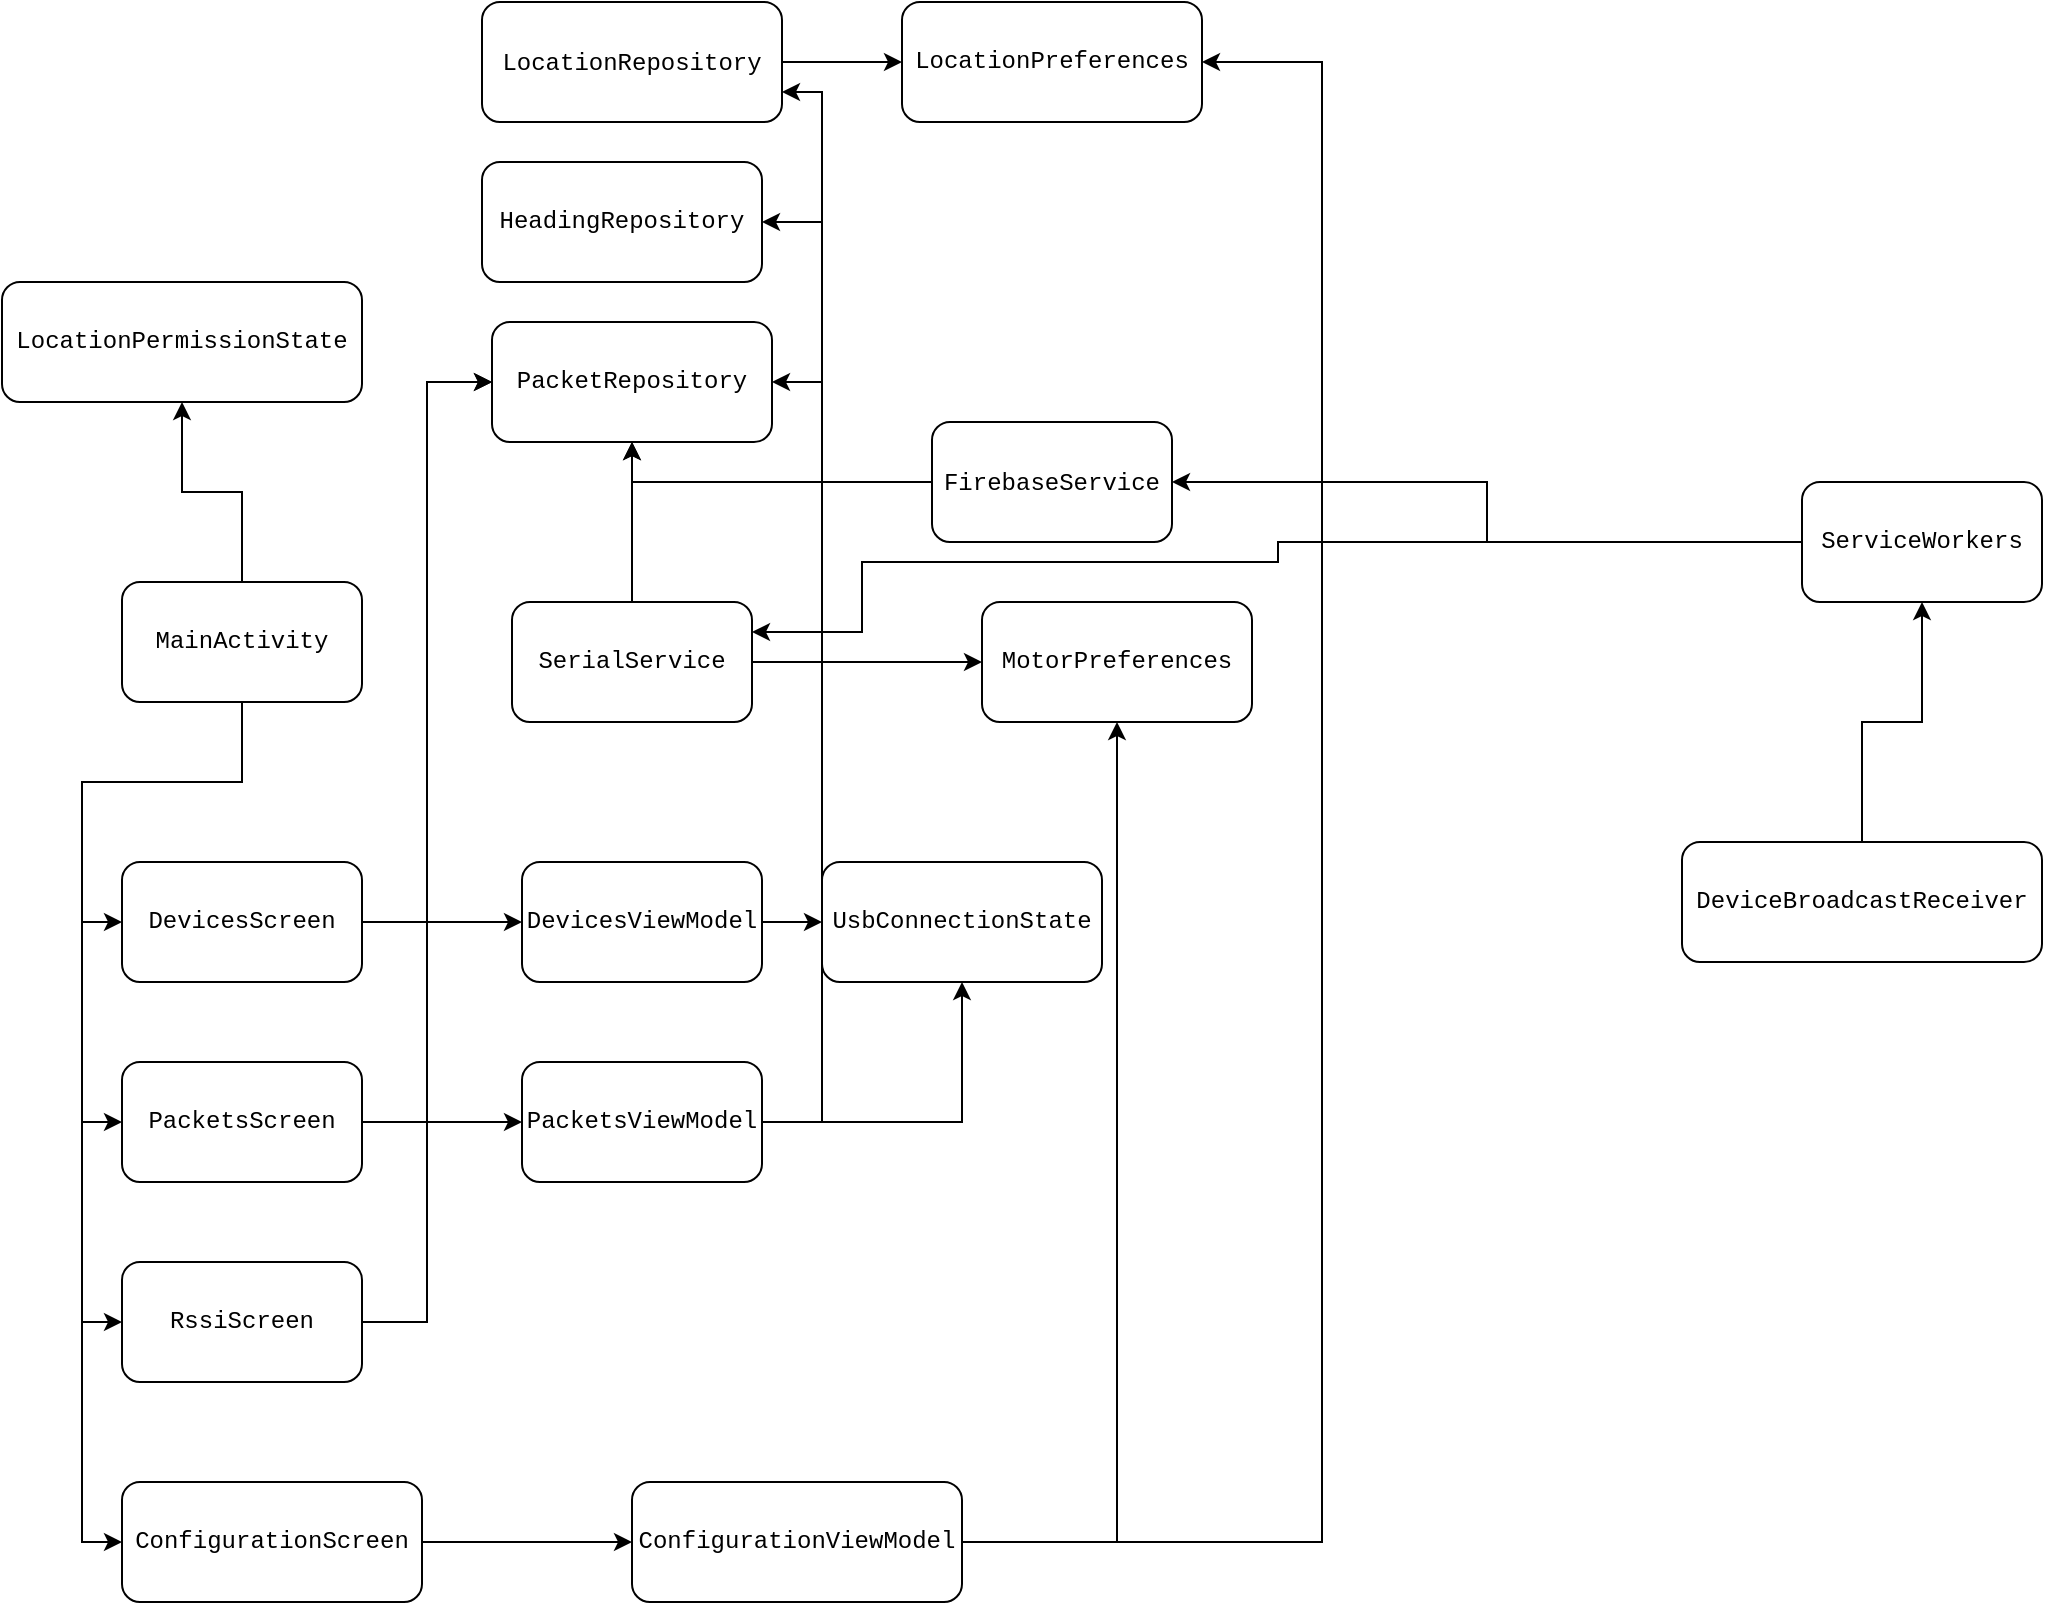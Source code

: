 <mxfile version="20.1.4" type="github">
  <diagram id="aEbpZPCc_LlG3ioPgZWl" name="Page-1">
    <mxGraphModel dx="1739" dy="788" grid="1" gridSize="10" guides="1" tooltips="1" connect="1" arrows="1" fold="1" page="1" pageScale="1" pageWidth="850" pageHeight="1100" math="1" shadow="0">
      <root>
        <mxCell id="0" />
        <mxCell id="1" parent="0" />
        <mxCell id="ZS1P1wIDxHiVlfbV4E8Z-8" value="" style="edgeStyle=orthogonalEdgeStyle;rounded=0;orthogonalLoop=1;jettySize=auto;html=1;fontFamily=Courier New;" parent="1" source="ZS1P1wIDxHiVlfbV4E8Z-1" target="ZS1P1wIDxHiVlfbV4E8Z-7" edge="1">
          <mxGeometry relative="1" as="geometry" />
        </mxCell>
        <mxCell id="ZS1P1wIDxHiVlfbV4E8Z-1" value="&lt;font face=&quot;Courier New&quot;&gt;LocationRepository&lt;/font&gt;" style="rounded=1;whiteSpace=wrap;html=1;" parent="1" vertex="1">
          <mxGeometry x="230" y="70" width="150" height="60" as="geometry" />
        </mxCell>
        <mxCell id="ZS1P1wIDxHiVlfbV4E8Z-5" value="HeadingRepository" style="rounded=1;whiteSpace=wrap;html=1;fontFamily=Courier New;" parent="1" vertex="1">
          <mxGeometry x="230" y="150" width="140" height="60" as="geometry" />
        </mxCell>
        <mxCell id="ZS1P1wIDxHiVlfbV4E8Z-6" value="PacketRepository" style="rounded=1;whiteSpace=wrap;html=1;fontFamily=Courier New;" parent="1" vertex="1">
          <mxGeometry x="235" y="230" width="140" height="60" as="geometry" />
        </mxCell>
        <mxCell id="ZS1P1wIDxHiVlfbV4E8Z-7" value="LocationPreferences" style="rounded=1;whiteSpace=wrap;html=1;fontFamily=Courier New;" parent="1" vertex="1">
          <mxGeometry x="440" y="70" width="150" height="60" as="geometry" />
        </mxCell>
        <mxCell id="ZS1P1wIDxHiVlfbV4E8Z-16" value="" style="edgeStyle=orthogonalEdgeStyle;rounded=0;orthogonalLoop=1;jettySize=auto;html=1;fontFamily=Courier New;" parent="1" source="ZS1P1wIDxHiVlfbV4E8Z-9" target="ZS1P1wIDxHiVlfbV4E8Z-15" edge="1">
          <mxGeometry relative="1" as="geometry" />
        </mxCell>
        <mxCell id="ZS1P1wIDxHiVlfbV4E8Z-9" value="DevicesScreen" style="rounded=1;whiteSpace=wrap;html=1;fontFamily=Courier New;" parent="1" vertex="1">
          <mxGeometry x="50" y="500" width="120" height="60" as="geometry" />
        </mxCell>
        <mxCell id="ZS1P1wIDxHiVlfbV4E8Z-18" style="edgeStyle=orthogonalEdgeStyle;rounded=0;orthogonalLoop=1;jettySize=auto;html=1;entryX=0;entryY=0.5;entryDx=0;entryDy=0;fontFamily=Courier New;" parent="1" source="ZS1P1wIDxHiVlfbV4E8Z-10" target="ZS1P1wIDxHiVlfbV4E8Z-6" edge="1">
          <mxGeometry relative="1" as="geometry" />
        </mxCell>
        <mxCell id="N3EX40RR_QJDh5tI2itQ-2" value="" style="edgeStyle=orthogonalEdgeStyle;rounded=0;orthogonalLoop=1;jettySize=auto;html=1;fontFamily=Courier New;" parent="1" source="ZS1P1wIDxHiVlfbV4E8Z-10" target="N3EX40RR_QJDh5tI2itQ-1" edge="1">
          <mxGeometry relative="1" as="geometry" />
        </mxCell>
        <mxCell id="ZS1P1wIDxHiVlfbV4E8Z-10" value="PacketsScreen" style="rounded=1;whiteSpace=wrap;html=1;fontFamily=Courier New;" parent="1" vertex="1">
          <mxGeometry x="50" y="600" width="120" height="60" as="geometry" />
        </mxCell>
        <mxCell id="ZS1P1wIDxHiVlfbV4E8Z-20" style="edgeStyle=orthogonalEdgeStyle;rounded=0;orthogonalLoop=1;jettySize=auto;html=1;exitX=1;exitY=0.5;exitDx=0;exitDy=0;entryX=0;entryY=0.5;entryDx=0;entryDy=0;fontFamily=Courier New;" parent="1" source="ZS1P1wIDxHiVlfbV4E8Z-11" target="ZS1P1wIDxHiVlfbV4E8Z-6" edge="1">
          <mxGeometry relative="1" as="geometry" />
        </mxCell>
        <mxCell id="ZS1P1wIDxHiVlfbV4E8Z-11" value="RssiScreen" style="rounded=1;whiteSpace=wrap;html=1;fontFamily=Courier New;" parent="1" vertex="1">
          <mxGeometry x="50" y="700" width="120" height="60" as="geometry" />
        </mxCell>
        <mxCell id="N3EX40RR_QJDh5tI2itQ-5" value="" style="edgeStyle=orthogonalEdgeStyle;rounded=0;orthogonalLoop=1;jettySize=auto;html=1;fontFamily=Courier New;" parent="1" source="ZS1P1wIDxHiVlfbV4E8Z-12" target="N3EX40RR_QJDh5tI2itQ-4" edge="1">
          <mxGeometry relative="1" as="geometry" />
        </mxCell>
        <mxCell id="ZS1P1wIDxHiVlfbV4E8Z-12" value="ConfigurationScreen" style="rounded=1;whiteSpace=wrap;html=1;fontFamily=Courier New;" parent="1" vertex="1">
          <mxGeometry x="50" y="810" width="150" height="60" as="geometry" />
        </mxCell>
        <mxCell id="ZS1P1wIDxHiVlfbV4E8Z-17" style="edgeStyle=orthogonalEdgeStyle;rounded=0;orthogonalLoop=1;jettySize=auto;html=1;entryX=0;entryY=0.5;entryDx=0;entryDy=0;fontFamily=Courier New;" parent="1" source="ZS1P1wIDxHiVlfbV4E8Z-13" target="ZS1P1wIDxHiVlfbV4E8Z-14" edge="1">
          <mxGeometry relative="1" as="geometry" />
        </mxCell>
        <mxCell id="ZS1P1wIDxHiVlfbV4E8Z-19" style="edgeStyle=orthogonalEdgeStyle;rounded=0;orthogonalLoop=1;jettySize=auto;html=1;exitX=0.5;exitY=0;exitDx=0;exitDy=0;entryX=0.5;entryY=1;entryDx=0;entryDy=0;fontFamily=Courier New;" parent="1" source="ZS1P1wIDxHiVlfbV4E8Z-13" target="ZS1P1wIDxHiVlfbV4E8Z-6" edge="1">
          <mxGeometry relative="1" as="geometry" />
        </mxCell>
        <mxCell id="ZS1P1wIDxHiVlfbV4E8Z-13" value="SerialService" style="rounded=1;whiteSpace=wrap;html=1;fontFamily=Courier New;" parent="1" vertex="1">
          <mxGeometry x="245" y="370" width="120" height="60" as="geometry" />
        </mxCell>
        <mxCell id="ZS1P1wIDxHiVlfbV4E8Z-14" value="MotorPreferences" style="rounded=1;whiteSpace=wrap;html=1;fontFamily=Courier New;" parent="1" vertex="1">
          <mxGeometry x="480" y="370" width="135" height="60" as="geometry" />
        </mxCell>
        <mxCell id="N3EX40RR_QJDh5tI2itQ-11" value="" style="edgeStyle=orthogonalEdgeStyle;rounded=0;orthogonalLoop=1;jettySize=auto;html=1;fontFamily=Courier New;" parent="1" source="ZS1P1wIDxHiVlfbV4E8Z-15" target="N3EX40RR_QJDh5tI2itQ-10" edge="1">
          <mxGeometry relative="1" as="geometry" />
        </mxCell>
        <mxCell id="ZS1P1wIDxHiVlfbV4E8Z-15" value="DevicesViewModel" style="whiteSpace=wrap;html=1;fontFamily=Courier New;rounded=1;" parent="1" vertex="1">
          <mxGeometry x="250" y="500" width="120" height="60" as="geometry" />
        </mxCell>
        <mxCell id="N3EX40RR_QJDh5tI2itQ-3" style="edgeStyle=orthogonalEdgeStyle;rounded=0;orthogonalLoop=1;jettySize=auto;html=1;entryX=1;entryY=0.5;entryDx=0;entryDy=0;fontFamily=Courier New;" parent="1" source="N3EX40RR_QJDh5tI2itQ-1" target="ZS1P1wIDxHiVlfbV4E8Z-6" edge="1">
          <mxGeometry relative="1" as="geometry">
            <Array as="points">
              <mxPoint x="400" y="630" />
              <mxPoint x="400" y="260" />
            </Array>
          </mxGeometry>
        </mxCell>
        <mxCell id="N3EX40RR_QJDh5tI2itQ-8" style="edgeStyle=orthogonalEdgeStyle;rounded=0;orthogonalLoop=1;jettySize=auto;html=1;exitX=1;exitY=0.5;exitDx=0;exitDy=0;entryX=1;entryY=0.5;entryDx=0;entryDy=0;fontFamily=Courier New;" parent="1" source="N3EX40RR_QJDh5tI2itQ-1" target="ZS1P1wIDxHiVlfbV4E8Z-5" edge="1">
          <mxGeometry relative="1" as="geometry">
            <Array as="points">
              <mxPoint x="400" y="630" />
              <mxPoint x="400" y="180" />
            </Array>
          </mxGeometry>
        </mxCell>
        <mxCell id="N3EX40RR_QJDh5tI2itQ-9" style="edgeStyle=orthogonalEdgeStyle;rounded=0;orthogonalLoop=1;jettySize=auto;html=1;exitX=1;exitY=0.5;exitDx=0;exitDy=0;entryX=1;entryY=0.75;entryDx=0;entryDy=0;fontFamily=Courier New;" parent="1" source="N3EX40RR_QJDh5tI2itQ-1" target="ZS1P1wIDxHiVlfbV4E8Z-1" edge="1">
          <mxGeometry relative="1" as="geometry">
            <Array as="points">
              <mxPoint x="400" y="630" />
              <mxPoint x="400" y="115" />
            </Array>
          </mxGeometry>
        </mxCell>
        <mxCell id="R_6KJwTG_IX2S-p0hQit-5" style="edgeStyle=orthogonalEdgeStyle;rounded=0;orthogonalLoop=1;jettySize=auto;html=1;fontFamily=Courier New;" edge="1" parent="1" source="N3EX40RR_QJDh5tI2itQ-1" target="N3EX40RR_QJDh5tI2itQ-10">
          <mxGeometry relative="1" as="geometry" />
        </mxCell>
        <mxCell id="N3EX40RR_QJDh5tI2itQ-1" value="PacketsViewModel" style="whiteSpace=wrap;html=1;fontFamily=Courier New;rounded=1;" parent="1" vertex="1">
          <mxGeometry x="250" y="600" width="120" height="60" as="geometry" />
        </mxCell>
        <mxCell id="N3EX40RR_QJDh5tI2itQ-6" style="edgeStyle=orthogonalEdgeStyle;rounded=0;orthogonalLoop=1;jettySize=auto;html=1;exitX=1;exitY=0.5;exitDx=0;exitDy=0;entryX=0.5;entryY=1;entryDx=0;entryDy=0;fontFamily=Courier New;" parent="1" source="N3EX40RR_QJDh5tI2itQ-4" target="ZS1P1wIDxHiVlfbV4E8Z-14" edge="1">
          <mxGeometry relative="1" as="geometry" />
        </mxCell>
        <mxCell id="N3EX40RR_QJDh5tI2itQ-7" style="edgeStyle=orthogonalEdgeStyle;rounded=0;orthogonalLoop=1;jettySize=auto;html=1;exitX=1;exitY=0.5;exitDx=0;exitDy=0;entryX=1;entryY=0.5;entryDx=0;entryDy=0;fontFamily=Courier New;" parent="1" source="N3EX40RR_QJDh5tI2itQ-4" target="ZS1P1wIDxHiVlfbV4E8Z-7" edge="1">
          <mxGeometry relative="1" as="geometry">
            <Array as="points">
              <mxPoint x="650" y="840" />
              <mxPoint x="650" y="100" />
            </Array>
          </mxGeometry>
        </mxCell>
        <mxCell id="N3EX40RR_QJDh5tI2itQ-4" value="ConfigurationViewModel" style="rounded=1;whiteSpace=wrap;html=1;fontFamily=Courier New;" parent="1" vertex="1">
          <mxGeometry x="305" y="810" width="165" height="60" as="geometry" />
        </mxCell>
        <mxCell id="N3EX40RR_QJDh5tI2itQ-10" value="UsbConnectionState" style="rounded=1;whiteSpace=wrap;html=1;fontFamily=Courier New;" parent="1" vertex="1">
          <mxGeometry x="400" y="500" width="140" height="60" as="geometry" />
        </mxCell>
        <mxCell id="N3EX40RR_QJDh5tI2itQ-13" style="edgeStyle=orthogonalEdgeStyle;rounded=0;orthogonalLoop=1;jettySize=auto;html=1;entryX=0;entryY=0.5;entryDx=0;entryDy=0;fontFamily=Courier New;" parent="1" source="N3EX40RR_QJDh5tI2itQ-12" target="ZS1P1wIDxHiVlfbV4E8Z-9" edge="1">
          <mxGeometry relative="1" as="geometry" />
        </mxCell>
        <mxCell id="N3EX40RR_QJDh5tI2itQ-14" style="edgeStyle=orthogonalEdgeStyle;rounded=0;orthogonalLoop=1;jettySize=auto;html=1;entryX=0;entryY=0.5;entryDx=0;entryDy=0;fontFamily=Courier New;" parent="1" source="N3EX40RR_QJDh5tI2itQ-12" target="ZS1P1wIDxHiVlfbV4E8Z-10" edge="1">
          <mxGeometry relative="1" as="geometry">
            <Array as="points">
              <mxPoint x="110" y="460" />
              <mxPoint x="30" y="460" />
              <mxPoint x="30" y="630" />
            </Array>
          </mxGeometry>
        </mxCell>
        <mxCell id="N3EX40RR_QJDh5tI2itQ-15" style="edgeStyle=orthogonalEdgeStyle;rounded=0;orthogonalLoop=1;jettySize=auto;html=1;entryX=0;entryY=0.5;entryDx=0;entryDy=0;fontFamily=Courier New;" parent="1" source="N3EX40RR_QJDh5tI2itQ-12" target="ZS1P1wIDxHiVlfbV4E8Z-11" edge="1">
          <mxGeometry relative="1" as="geometry">
            <Array as="points">
              <mxPoint x="110" y="460" />
              <mxPoint x="30" y="460" />
              <mxPoint x="30" y="730" />
            </Array>
          </mxGeometry>
        </mxCell>
        <mxCell id="N3EX40RR_QJDh5tI2itQ-16" style="edgeStyle=orthogonalEdgeStyle;rounded=0;orthogonalLoop=1;jettySize=auto;html=1;exitX=0.5;exitY=1;exitDx=0;exitDy=0;entryX=0;entryY=0.5;entryDx=0;entryDy=0;fontFamily=Courier New;" parent="1" source="N3EX40RR_QJDh5tI2itQ-12" target="ZS1P1wIDxHiVlfbV4E8Z-12" edge="1">
          <mxGeometry relative="1" as="geometry">
            <Array as="points">
              <mxPoint x="110" y="460" />
              <mxPoint x="30" y="460" />
              <mxPoint x="30" y="840" />
            </Array>
          </mxGeometry>
        </mxCell>
        <mxCell id="R_6KJwTG_IX2S-p0hQit-7" style="edgeStyle=orthogonalEdgeStyle;rounded=0;orthogonalLoop=1;jettySize=auto;html=1;entryX=0.5;entryY=1;entryDx=0;entryDy=0;fontFamily=Courier New;" edge="1" parent="1" source="N3EX40RR_QJDh5tI2itQ-12" target="R_6KJwTG_IX2S-p0hQit-6">
          <mxGeometry relative="1" as="geometry" />
        </mxCell>
        <mxCell id="N3EX40RR_QJDh5tI2itQ-12" value="MainActivity" style="rounded=1;whiteSpace=wrap;html=1;fontFamily=Courier New;" parent="1" vertex="1">
          <mxGeometry x="50" y="360" width="120" height="60" as="geometry" />
        </mxCell>
        <mxCell id="R_6KJwTG_IX2S-p0hQit-2" style="edgeStyle=orthogonalEdgeStyle;rounded=0;orthogonalLoop=1;jettySize=auto;html=1;entryX=0.5;entryY=1;entryDx=0;entryDy=0;fontFamily=Courier New;" edge="1" parent="1" source="R_6KJwTG_IX2S-p0hQit-1" target="ZS1P1wIDxHiVlfbV4E8Z-6">
          <mxGeometry relative="1" as="geometry" />
        </mxCell>
        <mxCell id="R_6KJwTG_IX2S-p0hQit-1" value="&lt;font face=&quot;Courier New&quot;&gt;FirebaseService&lt;/font&gt;" style="rounded=1;whiteSpace=wrap;html=1;" vertex="1" parent="1">
          <mxGeometry x="455" y="280" width="120" height="60" as="geometry" />
        </mxCell>
        <mxCell id="R_6KJwTG_IX2S-p0hQit-6" value="LocationPermissionState" style="rounded=1;whiteSpace=wrap;html=1;fontFamily=Courier New;" vertex="1" parent="1">
          <mxGeometry x="-10" y="210" width="180" height="60" as="geometry" />
        </mxCell>
        <mxCell id="R_6KJwTG_IX2S-p0hQit-11" style="edgeStyle=orthogonalEdgeStyle;rounded=0;orthogonalLoop=1;jettySize=auto;html=1;entryX=0.5;entryY=1;entryDx=0;entryDy=0;fontFamily=Courier New;" edge="1" parent="1" source="R_6KJwTG_IX2S-p0hQit-8" target="R_6KJwTG_IX2S-p0hQit-10">
          <mxGeometry relative="1" as="geometry" />
        </mxCell>
        <mxCell id="R_6KJwTG_IX2S-p0hQit-8" value="DeviceBroadcastReceiver" style="rounded=1;whiteSpace=wrap;html=1;fontFamily=Courier New;" vertex="1" parent="1">
          <mxGeometry x="830" y="490" width="180" height="60" as="geometry" />
        </mxCell>
        <mxCell id="R_6KJwTG_IX2S-p0hQit-12" style="edgeStyle=orthogonalEdgeStyle;rounded=0;orthogonalLoop=1;jettySize=auto;html=1;entryX=1;entryY=0.5;entryDx=0;entryDy=0;fontFamily=Courier New;" edge="1" parent="1" source="R_6KJwTG_IX2S-p0hQit-10" target="R_6KJwTG_IX2S-p0hQit-1">
          <mxGeometry relative="1" as="geometry" />
        </mxCell>
        <mxCell id="R_6KJwTG_IX2S-p0hQit-13" style="edgeStyle=orthogonalEdgeStyle;rounded=0;orthogonalLoop=1;jettySize=auto;html=1;entryX=1;entryY=0.25;entryDx=0;entryDy=0;fontFamily=Courier New;" edge="1" parent="1" source="R_6KJwTG_IX2S-p0hQit-10" target="ZS1P1wIDxHiVlfbV4E8Z-13">
          <mxGeometry relative="1" as="geometry">
            <Array as="points">
              <mxPoint x="628" y="340" />
              <mxPoint x="628" y="350" />
              <mxPoint x="420" y="350" />
              <mxPoint x="420" y="385" />
            </Array>
          </mxGeometry>
        </mxCell>
        <mxCell id="R_6KJwTG_IX2S-p0hQit-10" value="ServiceWorkers" style="rounded=1;whiteSpace=wrap;html=1;fontFamily=Courier New;" vertex="1" parent="1">
          <mxGeometry x="890" y="310" width="120" height="60" as="geometry" />
        </mxCell>
      </root>
    </mxGraphModel>
  </diagram>
</mxfile>
